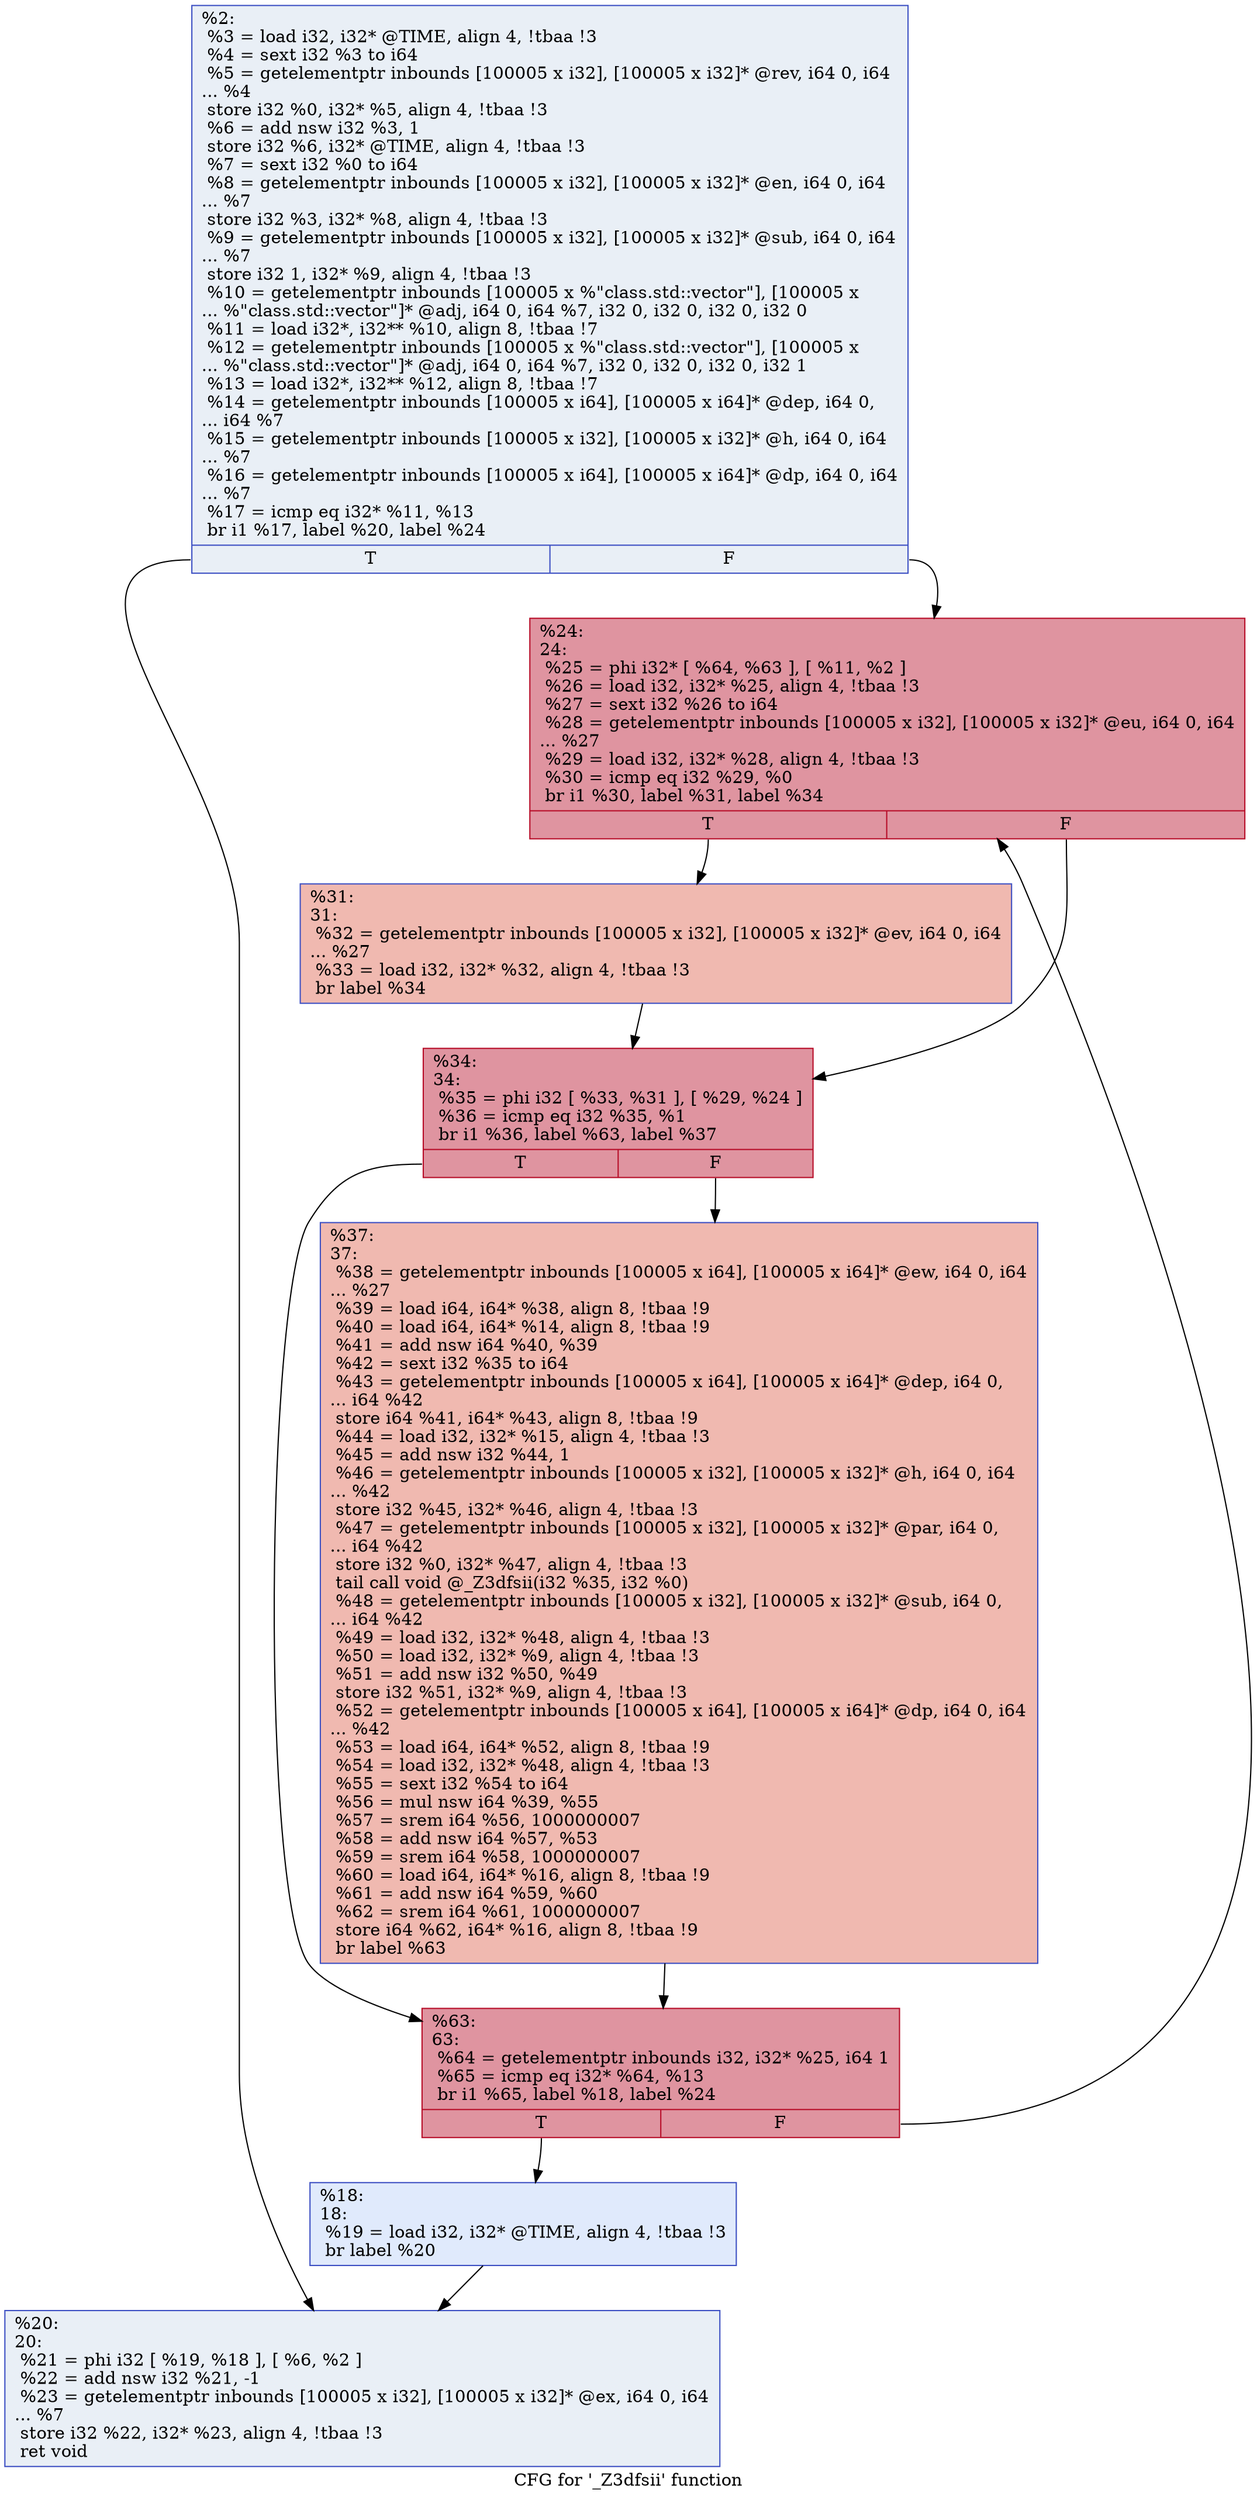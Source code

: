 digraph "CFG for '_Z3dfsii' function" {
	label="CFG for '_Z3dfsii' function";

	Node0x55e9c7649af0 [shape=record,color="#3d50c3ff", style=filled, fillcolor="#cedaeb70",label="{%2:\l  %3 = load i32, i32* @TIME, align 4, !tbaa !3\l  %4 = sext i32 %3 to i64\l  %5 = getelementptr inbounds [100005 x i32], [100005 x i32]* @rev, i64 0, i64\l... %4\l  store i32 %0, i32* %5, align 4, !tbaa !3\l  %6 = add nsw i32 %3, 1\l  store i32 %6, i32* @TIME, align 4, !tbaa !3\l  %7 = sext i32 %0 to i64\l  %8 = getelementptr inbounds [100005 x i32], [100005 x i32]* @en, i64 0, i64\l... %7\l  store i32 %3, i32* %8, align 4, !tbaa !3\l  %9 = getelementptr inbounds [100005 x i32], [100005 x i32]* @sub, i64 0, i64\l... %7\l  store i32 1, i32* %9, align 4, !tbaa !3\l  %10 = getelementptr inbounds [100005 x %\"class.std::vector\"], [100005 x\l... %\"class.std::vector\"]* @adj, i64 0, i64 %7, i32 0, i32 0, i32 0, i32 0\l  %11 = load i32*, i32** %10, align 8, !tbaa !7\l  %12 = getelementptr inbounds [100005 x %\"class.std::vector\"], [100005 x\l... %\"class.std::vector\"]* @adj, i64 0, i64 %7, i32 0, i32 0, i32 0, i32 1\l  %13 = load i32*, i32** %12, align 8, !tbaa !7\l  %14 = getelementptr inbounds [100005 x i64], [100005 x i64]* @dep, i64 0,\l... i64 %7\l  %15 = getelementptr inbounds [100005 x i32], [100005 x i32]* @h, i64 0, i64\l... %7\l  %16 = getelementptr inbounds [100005 x i64], [100005 x i64]* @dp, i64 0, i64\l... %7\l  %17 = icmp eq i32* %11, %13\l  br i1 %17, label %20, label %24\l|{<s0>T|<s1>F}}"];
	Node0x55e9c7649af0:s0 -> Node0x55e9c7649d10;
	Node0x55e9c7649af0:s1 -> Node0x55e9c764b670;
	Node0x55e9c764b7b0 [shape=record,color="#3d50c3ff", style=filled, fillcolor="#b9d0f970",label="{%18:\l18:                                               \l  %19 = load i32, i32* @TIME, align 4, !tbaa !3\l  br label %20\l}"];
	Node0x55e9c764b7b0 -> Node0x55e9c7649d10;
	Node0x55e9c7649d10 [shape=record,color="#3d50c3ff", style=filled, fillcolor="#cedaeb70",label="{%20:\l20:                                               \l  %21 = phi i32 [ %19, %18 ], [ %6, %2 ]\l  %22 = add nsw i32 %21, -1\l  %23 = getelementptr inbounds [100005 x i32], [100005 x i32]* @ex, i64 0, i64\l... %7\l  store i32 %22, i32* %23, align 4, !tbaa !3\l  ret void\l}"];
	Node0x55e9c764b670 [shape=record,color="#b70d28ff", style=filled, fillcolor="#b70d2870",label="{%24:\l24:                                               \l  %25 = phi i32* [ %64, %63 ], [ %11, %2 ]\l  %26 = load i32, i32* %25, align 4, !tbaa !3\l  %27 = sext i32 %26 to i64\l  %28 = getelementptr inbounds [100005 x i32], [100005 x i32]* @eu, i64 0, i64\l... %27\l  %29 = load i32, i32* %28, align 4, !tbaa !3\l  %30 = icmp eq i32 %29, %0\l  br i1 %30, label %31, label %34\l|{<s0>T|<s1>F}}"];
	Node0x55e9c764b670:s0 -> Node0x55e9c764c000;
	Node0x55e9c764b670:s1 -> Node0x55e9c764c050;
	Node0x55e9c764c000 [shape=record,color="#3d50c3ff", style=filled, fillcolor="#de614d70",label="{%31:\l31:                                               \l  %32 = getelementptr inbounds [100005 x i32], [100005 x i32]* @ev, i64 0, i64\l... %27\l  %33 = load i32, i32* %32, align 4, !tbaa !3\l  br label %34\l}"];
	Node0x55e9c764c000 -> Node0x55e9c764c050;
	Node0x55e9c764c050 [shape=record,color="#b70d28ff", style=filled, fillcolor="#b70d2870",label="{%34:\l34:                                               \l  %35 = phi i32 [ %33, %31 ], [ %29, %24 ]\l  %36 = icmp eq i32 %35, %1\l  br i1 %36, label %63, label %37\l|{<s0>T|<s1>F}}"];
	Node0x55e9c764c050:s0 -> Node0x55e9c764bc60;
	Node0x55e9c764c050:s1 -> Node0x55e9c764c680;
	Node0x55e9c764c680 [shape=record,color="#3d50c3ff", style=filled, fillcolor="#de614d70",label="{%37:\l37:                                               \l  %38 = getelementptr inbounds [100005 x i64], [100005 x i64]* @ew, i64 0, i64\l... %27\l  %39 = load i64, i64* %38, align 8, !tbaa !9\l  %40 = load i64, i64* %14, align 8, !tbaa !9\l  %41 = add nsw i64 %40, %39\l  %42 = sext i32 %35 to i64\l  %43 = getelementptr inbounds [100005 x i64], [100005 x i64]* @dep, i64 0,\l... i64 %42\l  store i64 %41, i64* %43, align 8, !tbaa !9\l  %44 = load i32, i32* %15, align 4, !tbaa !3\l  %45 = add nsw i32 %44, 1\l  %46 = getelementptr inbounds [100005 x i32], [100005 x i32]* @h, i64 0, i64\l... %42\l  store i32 %45, i32* %46, align 4, !tbaa !3\l  %47 = getelementptr inbounds [100005 x i32], [100005 x i32]* @par, i64 0,\l... i64 %42\l  store i32 %0, i32* %47, align 4, !tbaa !3\l  tail call void @_Z3dfsii(i32 %35, i32 %0)\l  %48 = getelementptr inbounds [100005 x i32], [100005 x i32]* @sub, i64 0,\l... i64 %42\l  %49 = load i32, i32* %48, align 4, !tbaa !3\l  %50 = load i32, i32* %9, align 4, !tbaa !3\l  %51 = add nsw i32 %50, %49\l  store i32 %51, i32* %9, align 4, !tbaa !3\l  %52 = getelementptr inbounds [100005 x i64], [100005 x i64]* @dp, i64 0, i64\l... %42\l  %53 = load i64, i64* %52, align 8, !tbaa !9\l  %54 = load i32, i32* %48, align 4, !tbaa !3\l  %55 = sext i32 %54 to i64\l  %56 = mul nsw i64 %39, %55\l  %57 = srem i64 %56, 1000000007\l  %58 = add nsw i64 %57, %53\l  %59 = srem i64 %58, 1000000007\l  %60 = load i64, i64* %16, align 8, !tbaa !9\l  %61 = add nsw i64 %59, %60\l  %62 = srem i64 %61, 1000000007\l  store i64 %62, i64* %16, align 8, !tbaa !9\l  br label %63\l}"];
	Node0x55e9c764c680 -> Node0x55e9c764bc60;
	Node0x55e9c764bc60 [shape=record,color="#b70d28ff", style=filled, fillcolor="#b70d2870",label="{%63:\l63:                                               \l  %64 = getelementptr inbounds i32, i32* %25, i64 1\l  %65 = icmp eq i32* %64, %13\l  br i1 %65, label %18, label %24\l|{<s0>T|<s1>F}}"];
	Node0x55e9c764bc60:s0 -> Node0x55e9c764b7b0;
	Node0x55e9c764bc60:s1 -> Node0x55e9c764b670;
}
